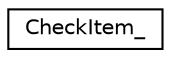 digraph "Graphical Class Hierarchy"
{
  edge [fontname="Helvetica",fontsize="10",labelfontname="Helvetica",labelfontsize="10"];
  node [fontname="Helvetica",fontsize="10",shape=record];
  rankdir="LR";
  Node0 [label="CheckItem_",height=0.2,width=0.4,color="black", fillcolor="white", style="filled",URL="$structCheckItem__.html"];
}
